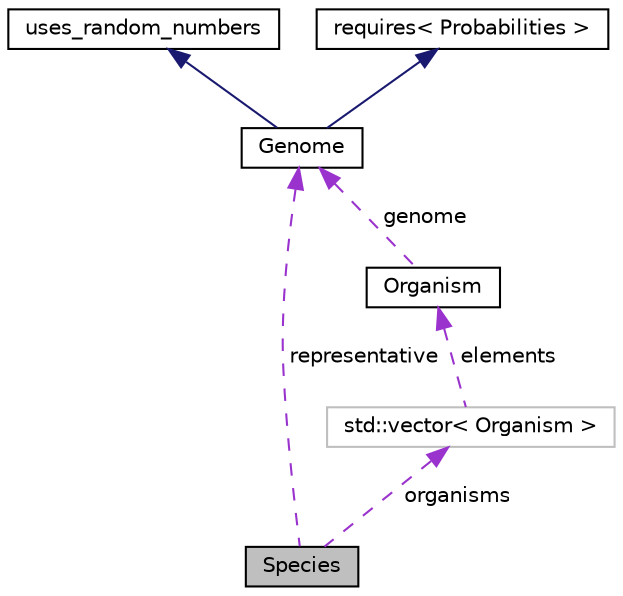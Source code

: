 digraph "Species"
{
  edge [fontname="Helvetica",fontsize="10",labelfontname="Helvetica",labelfontsize="10"];
  node [fontname="Helvetica",fontsize="10",shape=record];
  Node1 [label="Species",height=0.2,width=0.4,color="black", fillcolor="grey75", style="filled" fontcolor="black"];
  Node2 -> Node1 [dir="back",color="darkorchid3",fontsize="10",style="dashed",label=" representative" ,fontname="Helvetica"];
  Node2 [label="Genome",height=0.2,width=0.4,color="black", fillcolor="white", style="filled",URL="$classGenome.html"];
  Node3 -> Node2 [dir="back",color="midnightblue",fontsize="10",style="solid",fontname="Helvetica"];
  Node3 [label="uses_random_numbers",height=0.2,width=0.4,color="black", fillcolor="white", style="filled",URL="$classuses__random__numbers.html"];
  Node4 -> Node2 [dir="back",color="midnightblue",fontsize="10",style="solid",fontname="Helvetica"];
  Node4 [label="requires\< Probabilities \>",height=0.2,width=0.4,color="black", fillcolor="white", style="filled",URL="$classrequires.html"];
  Node5 -> Node1 [dir="back",color="darkorchid3",fontsize="10",style="dashed",label=" organisms" ,fontname="Helvetica"];
  Node5 [label="std::vector\< Organism \>",height=0.2,width=0.4,color="grey75", fillcolor="white", style="filled"];
  Node6 -> Node5 [dir="back",color="darkorchid3",fontsize="10",style="dashed",label=" elements" ,fontname="Helvetica"];
  Node6 [label="Organism",height=0.2,width=0.4,color="black", fillcolor="white", style="filled",URL="$structOrganism.html"];
  Node2 -> Node6 [dir="back",color="darkorchid3",fontsize="10",style="dashed",label=" genome" ,fontname="Helvetica"];
}
